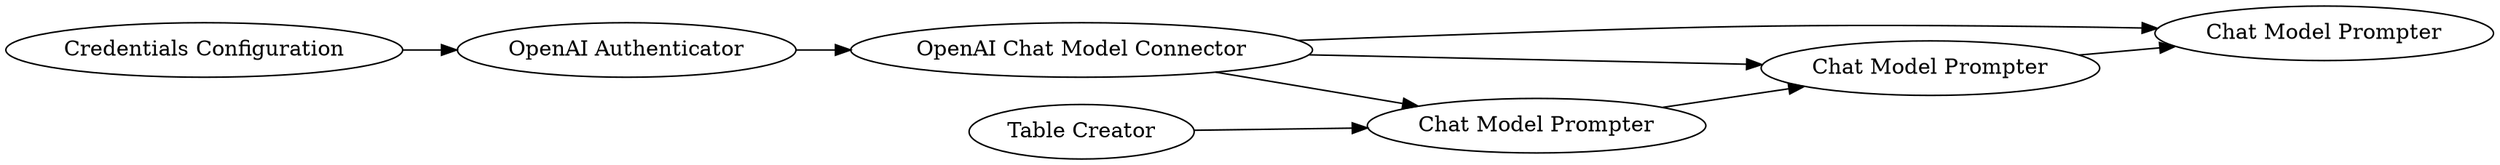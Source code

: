 digraph {
	89 -> 90
	93 -> 94
	90 -> 91
	86 -> 92
	91 -> 94
	91 -> 93
	92 -> 93
	91 -> 92
	86 [label="Table Creator"]
	91 [label="OpenAI Chat Model Connector"]
	94 [label="Chat Model Prompter"]
	92 [label="Chat Model Prompter"]
	90 [label="OpenAI Authenticator"]
	89 [label="Credentials Configuration"]
	93 [label="Chat Model Prompter"]
	rankdir=LR
}
